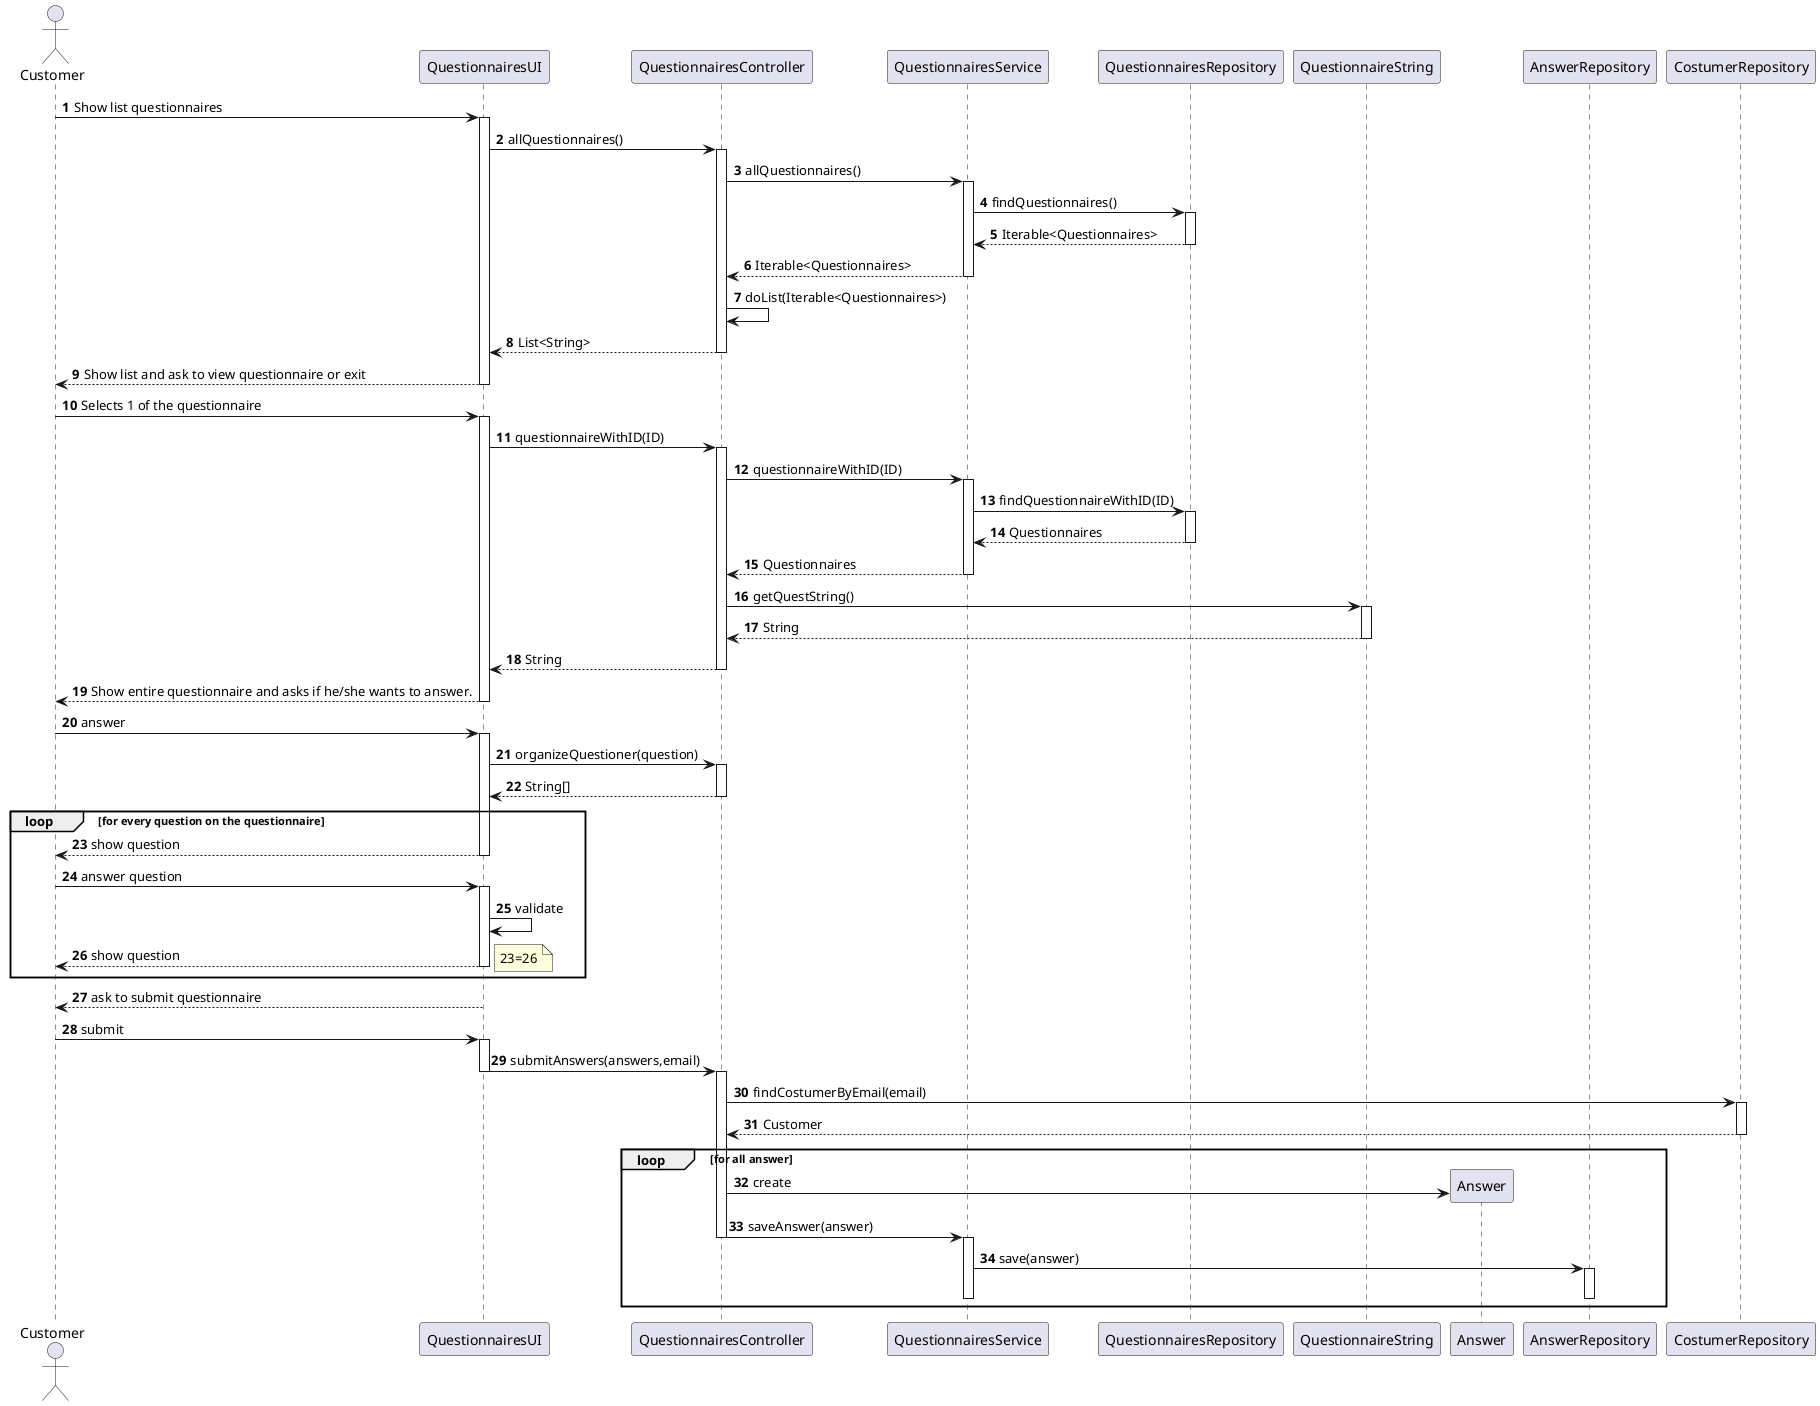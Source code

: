 @startuml
'https://plantuml.com/sequence-diagram

autonumber

actor Customer

participant QuestionnairesUI as UI

participant QuestionnairesController as C

participant QuestionnairesService as QS

participant QuestionnairesRepository as QR

participant QuestionnaireString as Q
'?????????????


participant Answer as A

participant AnswerRepository as AR




Customer -> UI: Show list questionnaires
activate UI

UI -> C : allQuestionnaires()
activate C

C ->QS:allQuestionnaires()
activate QS

QS ->QR:findQuestionnaires()
activate QR
QS <-- QR:Iterable<Questionnaires>
deactivate QR
C <-- QS:Iterable<Questionnaires>
deactivate QS
C -> C: doList(Iterable<Questionnaires>)
C -->UI: List<String>
deactivate




UI --> Customer: Show list and ask to view questionnaire or exit
deactivate
Customer -> UI: Selects 1 of the questionnaire

activate UI
UI -> C : questionnaireWithID(ID)
activate C

C ->QS:questionnaireWithID(ID)
activate QS

QS ->QR:findQuestionnaireWithID(ID)
activate QR
QS <-- QR:Questionnaires
deactivate QR
C <-- QS:Questionnaires
deactivate QS
C->Q:getQuestString()
activate Q
C<--Q:String
deactivate Q
C-->UI:String
deactivate C
deactivate QS
Customer <-- UI: Show entire questionnaire and asks if he/she wants to answer.
deactivate UI

Customer -> UI: answer
activate UI
UI -> C:organizeQuestioner(question)


activate C
UI <-- C:String[]
deactivate C
'aqui como é que é o activate e o desactivate
loop for every question on the questionnaire
    UI --> Customer: show question
    deactivate
    Customer -> UI: answer question
    activate UI

    UI->UI:validate

    UI-->Customer:show question
    note right
    23=26
    end note


    deactivate


end
UI --> Customer: ask to submit questionnaire



deactivate UI
deactivate UI

Customer -> UI:submit
activate UI
UI -> C:submitAnswers(answers,email)
deactivate UI
activate C
C->CostumerRepository:findCostumerByEmail(email)
activate CostumerRepository
C<--CostumerRepository:Customer
deactivate CostumerRepository
loop for all answer
C->A **: create
C->QS: saveAnswer(answer)
deactivate
activate QS
QS->AR:save(answer)
activate AR
deactivate AR
deactivate QS
end



@enduml